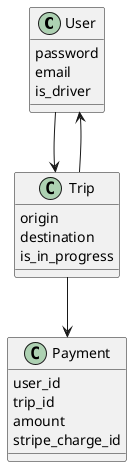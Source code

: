 @startuml
skinparam shadowing false

class User {
  password
  email
  is_driver
}

class Trip {
  origin
  destination
  is_in_progress
}

class Payment {
  user_id
  trip_id
  amount
  stripe_charge_id
}

User --> Trip
Trip --> User
Trip --> Payment

@enduml
